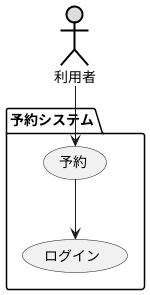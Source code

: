 @startuml ユースケース図
' left to right direction
actor 利用者#DDDDDD;line:black;line.bold;
package 予約システム{
usecase ログイン
usecase 予約
}
利用者--> 予約
予約--> ログイン 
@enduml
